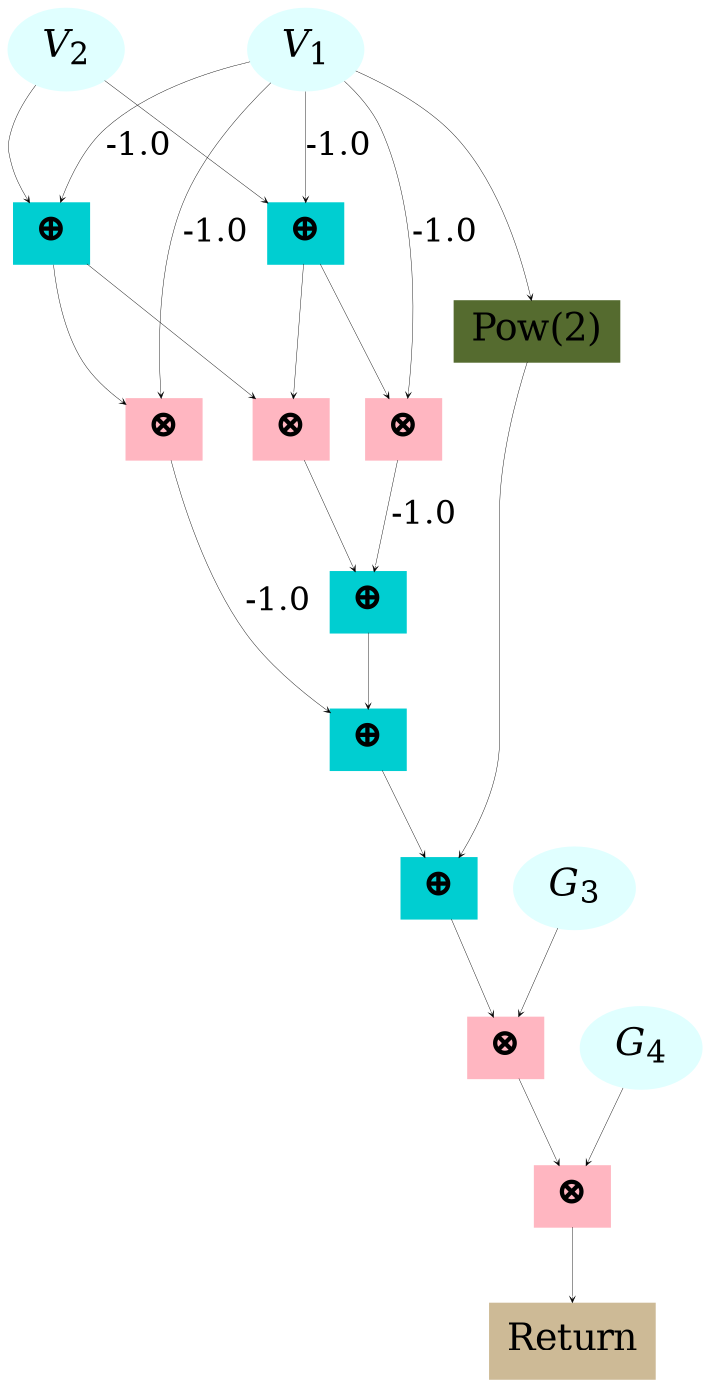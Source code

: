 digraph ComputationalGraph { 
label=""
ReturnNode[shape=box, label = "Return", style=filled, color=wheat3, fontsize=18]
g18917[label=<<i>V</i><sub>1</sub>>, style=filled, color=lightcyan, fontsize=18]
g18904[label=<<i>V</i><sub>2</sub>>, style=filled, color=lightcyan, fontsize=18]
g19023[shape=box, label = <<b>&oplus;</b>>, style=filled, color= darkturquoise, fontsize=18, width = 0.5, height = 0.4]
g19026[shape=box, label = <<b>&oplus;</b>>, style=filled, color= darkturquoise, fontsize=18, width = 0.5, height = 0.4]
g19062[shape=box, label = <<b>&otimes;</b>>, style=filled, color=lightpink, fontsize=18, width = 0.5, height = 0.4]
g19065[shape=box, label = <<b>&otimes;</b>>, style=filled, color=lightpink, fontsize=18, width = 0.5, height = 0.4]
g19074[shape=box, label = <<b>&oplus;</b>>, style=filled, color= darkturquoise, fontsize=18, width = 0.5, height = 0.4]
g19068[shape=box, label = <<b>&otimes;</b>>, style=filled, color=lightpink, fontsize=18, width = 0.5, height = 0.4]
g19076[shape=box, label = <<b>&oplus;</b>>, style=filled, color= darkturquoise, fontsize=18, width = 0.5, height = 0.4]
g19071[shape=box, label = <Pow(2)>, style=filled, color=darkolivegreen,fontsize=18, width = 0.8, height = 0.4]
g19078[shape=box, label = <<b>&oplus;</b>>, style=filled, color= darkturquoise, fontsize=18, width = 0.5, height = 0.4]
g18914[label=<<i>G</i><sub>3</sub>>, style=filled, color=lightcyan, fontsize=18]
g19081[shape=box, label = <<b>&otimes;</b>>, style=filled, color=lightpink, fontsize=18, width = 0.5, height = 0.4]
g18952[label=<<i>G</i><sub>4</sub>>, style=filled, color=lightcyan, fontsize=18]
g19083[shape=box, label = <<b>&otimes;</b>>, style=filled, color=lightpink, fontsize=18, width = 0.5, height = 0.4]
g18917->g19023[arrowhead=vee,label=-1.0,fontsize=16, penwidth = 0.2,arrowsize = 0.3]
g18904->g19023[arrowhead=vee,penwidth = 0.2,arrowsize = 0.3]
g18917->g19026[arrowhead=vee,label=-1.0,fontsize=16, penwidth = 0.2,arrowsize = 0.3]
g18904->g19026[arrowhead=vee,penwidth = 0.2,arrowsize = 0.3]
g19023->g19062[arrowhead=vee,penwidth = 0.2,arrowsize = 0.3]
g19026->g19062[arrowhead=vee,penwidth = 0.2,arrowsize = 0.3]
g19023->g19065[arrowhead=vee,penwidth = 0.2,arrowsize = 0.3]
g18917->g19065[arrowhead=vee,label=-1.0,fontsize=16,penwidth = 0.2,arrowsize = 0.3]
g19062->g19074[arrowhead=vee,penwidth = 0.2,arrowsize = 0.3]
g19065->g19074[arrowhead=vee,label=-1.0,fontsize=16, penwidth = 0.2,arrowsize = 0.3]
g18917->g19068[arrowhead=vee,label=-1.0,fontsize=16,penwidth = 0.2,arrowsize = 0.3]
g19026->g19068[arrowhead=vee,penwidth = 0.2,arrowsize = 0.3]
g19074->g19076[arrowhead=vee,penwidth = 0.2,arrowsize = 0.3]
g19068->g19076[arrowhead=vee,label=-1.0,fontsize=16, penwidth = 0.2,arrowsize = 0.3]
g18917->g19071[arrowhead=vee, penwidth = 0.2,arrowsize = 0.3]
g19076->g19078[arrowhead=vee,penwidth = 0.2,arrowsize = 0.3]
g19071->g19078[arrowhead=vee,penwidth = 0.2,arrowsize = 0.3]
g19078->g19081[arrowhead=vee,penwidth = 0.2,arrowsize = 0.3]
g18914->g19081[arrowhead=vee,penwidth = 0.2,arrowsize = 0.3]
g19081->g19083[arrowhead=vee,penwidth = 0.2,arrowsize = 0.3]
g18952->g19083[arrowhead=vee,penwidth = 0.2,arrowsize = 0.3]
g19083->ReturnNode[arrowhead=vee, penwidth = 0.2, arrowsize = 0.3]
   }
